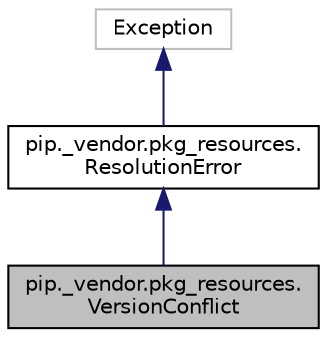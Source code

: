 digraph "pip._vendor.pkg_resources.VersionConflict"
{
  edge [fontname="Helvetica",fontsize="10",labelfontname="Helvetica",labelfontsize="10"];
  node [fontname="Helvetica",fontsize="10",shape=record];
  Node4 [label="pip._vendor.pkg_resources.\lVersionConflict",height=0.2,width=0.4,color="black", fillcolor="grey75", style="filled", fontcolor="black"];
  Node5 -> Node4 [dir="back",color="midnightblue",fontsize="10",style="solid",fontname="Helvetica"];
  Node5 [label="pip._vendor.pkg_resources.\lResolutionError",height=0.2,width=0.4,color="black", fillcolor="white", style="filled",URL="$classpip_1_1__vendor_1_1pkg__resources_1_1_resolution_error.html"];
  Node6 -> Node5 [dir="back",color="midnightblue",fontsize="10",style="solid",fontname="Helvetica"];
  Node6 [label="Exception",height=0.2,width=0.4,color="grey75", fillcolor="white", style="filled"];
}
